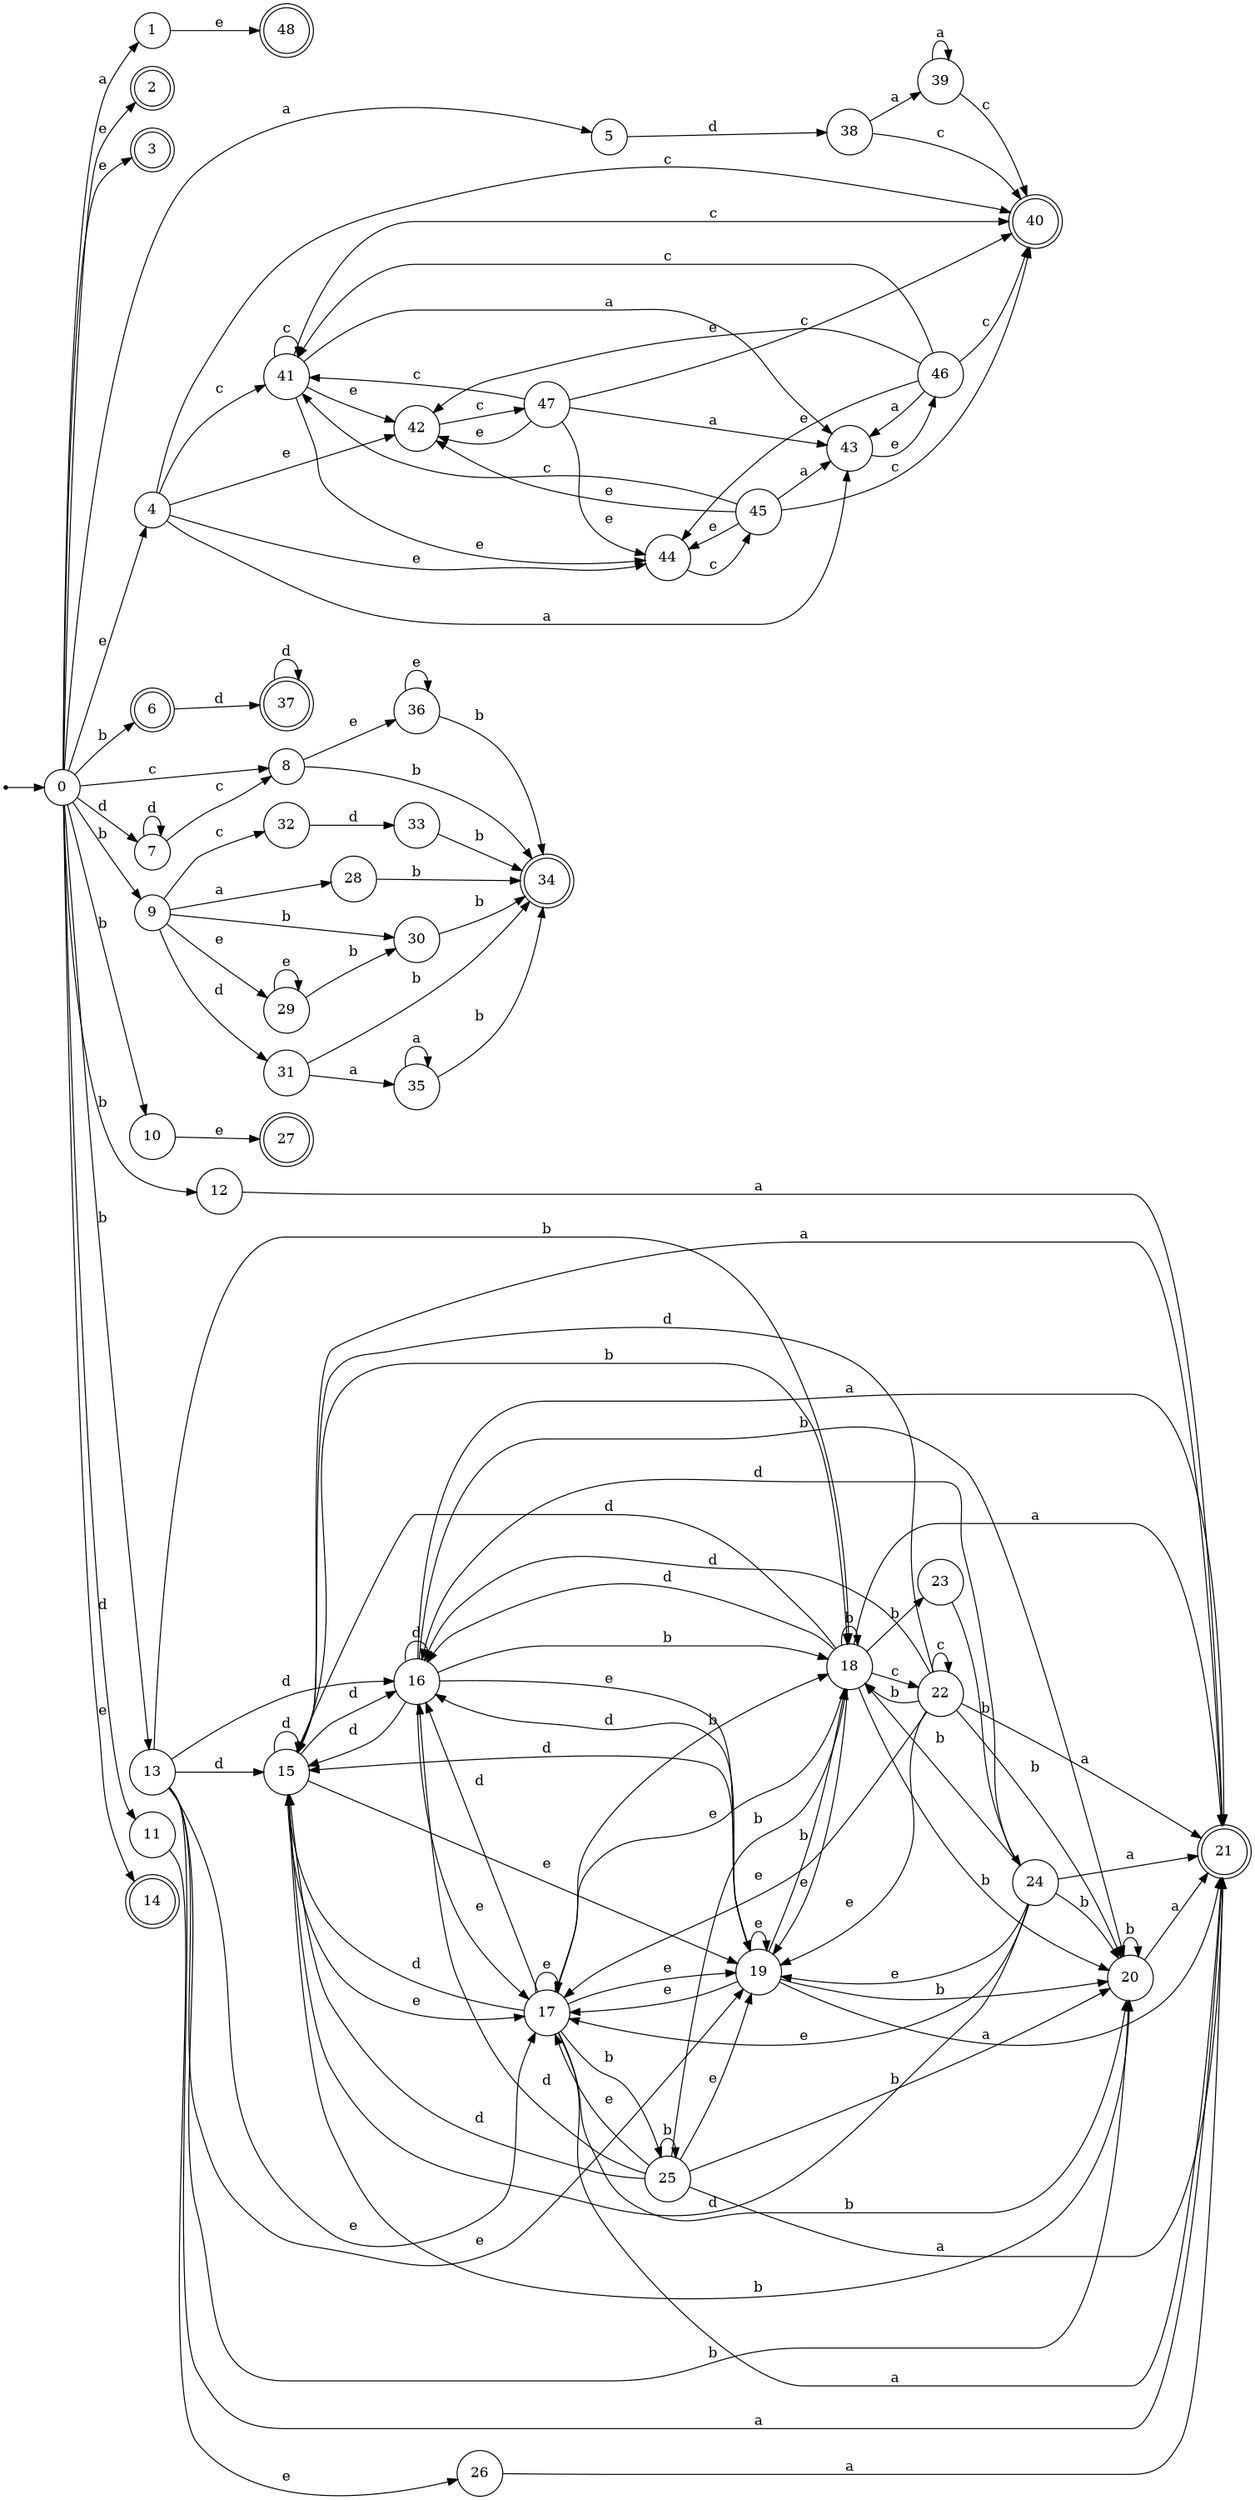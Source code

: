 digraph finite_state_machine {
rankdir=LR;
size="20,20";
node [shape = point]; "dummy0"
node [shape = circle]; "0";
"dummy0" -> "0";
node [shape = circle]; "1";
node [shape = doublecircle]; "2";node [shape = doublecircle]; "3";node [shape = circle]; "4";
node [shape = circle]; "5";
node [shape = doublecircle]; "6";node [shape = circle]; "7";
node [shape = circle]; "8";
node [shape = circle]; "9";
node [shape = circle]; "10";
node [shape = circle]; "11";
node [shape = circle]; "12";
node [shape = circle]; "13";
node [shape = doublecircle]; "14";node [shape = circle]; "15";
node [shape = circle]; "16";
node [shape = circle]; "17";
node [shape = circle]; "18";
node [shape = circle]; "19";
node [shape = circle]; "20";
node [shape = doublecircle]; "21";node [shape = circle]; "22";
node [shape = circle]; "23";
node [shape = circle]; "24";
node [shape = circle]; "25";
node [shape = circle]; "26";
node [shape = doublecircle]; "27";node [shape = circle]; "28";
node [shape = circle]; "29";
node [shape = circle]; "30";
node [shape = circle]; "31";
node [shape = circle]; "32";
node [shape = circle]; "33";
node [shape = doublecircle]; "34";node [shape = circle]; "35";
node [shape = circle]; "36";
node [shape = doublecircle]; "37";node [shape = circle]; "38";
node [shape = circle]; "39";
node [shape = doublecircle]; "40";node [shape = circle]; "41";
node [shape = circle]; "42";
node [shape = circle]; "43";
node [shape = circle]; "44";
node [shape = circle]; "45";
node [shape = circle]; "46";
node [shape = circle]; "47";
node [shape = doublecircle]; "48";"0" -> "1" [label = "a"];
 "0" -> "5" [label = "a"];
 "0" -> "2" [label = "e"];
 "0" -> "3" [label = "e"];
 "0" -> "4" [label = "e"];
 "0" -> "14" [label = "e"];
 "0" -> "6" [label = "b"];
 "0" -> "9" [label = "b"];
 "0" -> "10" [label = "b"];
 "0" -> "12" [label = "b"];
 "0" -> "13" [label = "b"];
 "0" -> "11" [label = "d"];
 "0" -> "7" [label = "d"];
 "0" -> "8" [label = "c"];
 "13" -> "16" [label = "d"];
 "13" -> "15" [label = "d"];
 "13" -> "17" [label = "e"];
 "13" -> "19" [label = "e"];
 "13" -> "18" [label = "b"];
 "13" -> "20" [label = "b"];
 "13" -> "21" [label = "a"];
 "20" -> "20" [label = "b"];
 "20" -> "21" [label = "a"];
 "19" -> "17" [label = "e"];
 "19" -> "19" [label = "e"];
 "19" -> "16" [label = "d"];
 "19" -> "15" [label = "d"];
 "19" -> "18" [label = "b"];
 "19" -> "20" [label = "b"];
 "19" -> "21" [label = "a"];
 "18" -> "18" [label = "b"];
 "18" -> "20" [label = "b"];
 "18" -> "23" [label = "b"];
 "18" -> "22" [label = "c"];
 "18" -> "16" [label = "d"];
 "18" -> "15" [label = "d"];
 "18" -> "17" [label = "e"];
 "18" -> "19" [label = "e"];
 "18" -> "21" [label = "a"];
 "23" -> "24" [label = "b"];
 "24" -> "18" [label = "b"];
 "24" -> "20" [label = "b"];
 "24" -> "16" [label = "d"];
 "24" -> "15" [label = "d"];
 "24" -> "17" [label = "e"];
 "24" -> "19" [label = "e"];
 "24" -> "21" [label = "a"];
 "22" -> "22" [label = "c"];
 "22" -> "18" [label = "b"];
 "22" -> "20" [label = "b"];
 "22" -> "16" [label = "d"];
 "22" -> "15" [label = "d"];
 "22" -> "17" [label = "e"];
 "22" -> "19" [label = "e"];
 "22" -> "21" [label = "a"];
 "17" -> "17" [label = "e"];
 "17" -> "19" [label = "e"];
 "17" -> "25" [label = "b"];
 "17" -> "18" [label = "b"];
 "17" -> "20" [label = "b"];
 "17" -> "16" [label = "d"];
 "17" -> "15" [label = "d"];
 "17" -> "21" [label = "a"];
 "25" -> "25" [label = "b"];
 "25" -> "18" [label = "b"];
 "25" -> "20" [label = "b"];
 "25" -> "17" [label = "e"];
 "25" -> "19" [label = "e"];
 "25" -> "16" [label = "d"];
 "25" -> "15" [label = "d"];
 "25" -> "21" [label = "a"];
 "16" -> "16" [label = "d"];
 "16" -> "15" [label = "d"];
 "16" -> "17" [label = "e"];
 "16" -> "19" [label = "e"];
 "16" -> "18" [label = "b"];
 "16" -> "20" [label = "b"];
 "16" -> "21" [label = "a"];
 "15" -> "16" [label = "d"];
 "15" -> "15" [label = "d"];
 "15" -> "17" [label = "e"];
 "15" -> "19" [label = "e"];
 "15" -> "18" [label = "b"];
 "15" -> "20" [label = "b"];
 "15" -> "21" [label = "a"];
 "12" -> "21" [label = "a"];
 "11" -> "26" [label = "e"];
 "26" -> "21" [label = "a"];
 "10" -> "27" [label = "e"];
 "9" -> "28" [label = "a"];
 "9" -> "29" [label = "e"];
 "9" -> "30" [label = "b"];
 "9" -> "31" [label = "d"];
 "9" -> "32" [label = "c"];
 "32" -> "33" [label = "d"];
 "33" -> "34" [label = "b"];
 "31" -> "35" [label = "a"];
 "31" -> "34" [label = "b"];
 "35" -> "35" [label = "a"];
 "35" -> "34" [label = "b"];
 "30" -> "34" [label = "b"];
 "29" -> "29" [label = "e"];
 "29" -> "30" [label = "b"];
 "28" -> "34" [label = "b"];
 "8" -> "36" [label = "e"];
 "8" -> "34" [label = "b"];
 "36" -> "36" [label = "e"];
 "36" -> "34" [label = "b"];
 "7" -> "7" [label = "d"];
 "7" -> "8" [label = "c"];
 "6" -> "37" [label = "d"];
 "37" -> "37" [label = "d"];
 "5" -> "38" [label = "d"];
 "38" -> "39" [label = "a"];
 "38" -> "40" [label = "c"];
 "39" -> "39" [label = "a"];
 "39" -> "40" [label = "c"];
 "4" -> "40" [label = "c"];
 "4" -> "41" [label = "c"];
 "4" -> "42" [label = "e"];
 "4" -> "44" [label = "e"];
 "4" -> "43" [label = "a"];
 "44" -> "45" [label = "c"];
 "45" -> "42" [label = "e"];
 "45" -> "44" [label = "e"];
 "45" -> "40" [label = "c"];
 "45" -> "41" [label = "c"];
 "45" -> "43" [label = "a"];
 "43" -> "46" [label = "e"];
 "46" -> "43" [label = "a"];
 "46" -> "40" [label = "c"];
 "46" -> "41" [label = "c"];
 "46" -> "42" [label = "e"];
 "46" -> "44" [label = "e"];
 "42" -> "47" [label = "c"];
 "47" -> "42" [label = "e"];
 "47" -> "44" [label = "e"];
 "47" -> "40" [label = "c"];
 "47" -> "41" [label = "c"];
 "47" -> "43" [label = "a"];
 "41" -> "40" [label = "c"];
 "41" -> "41" [label = "c"];
 "41" -> "42" [label = "e"];
 "41" -> "44" [label = "e"];
 "41" -> "43" [label = "a"];
 "1" -> "48" [label = "e"];
 }
